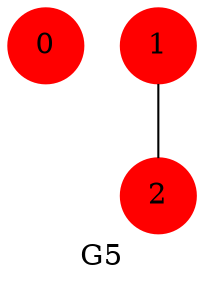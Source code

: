 strict graph G5 {
	graph [label=G5];
	node [color=red,
		shape=circle,
		style=filled
	];
	0;
	1 -- 2;
}
